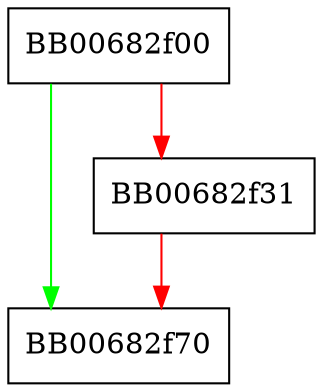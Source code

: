 digraph X509_verify {
  node [shape="box"];
  graph [splines=ortho];
  BB00682f00 -> BB00682f70 [color="green"];
  BB00682f00 -> BB00682f31 [color="red"];
  BB00682f31 -> BB00682f70 [color="red"];
}